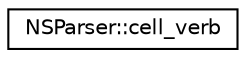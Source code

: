 digraph "Graphical Class Hierarchy"
{
  edge [fontname="Helvetica",fontsize="10",labelfontname="Helvetica",labelfontsize="10"];
  node [fontname="Helvetica",fontsize="10",shape=record];
  rankdir="LR";
  Node1 [label="NSParser::cell_verb",height=0.2,width=0.4,color="black", fillcolor="white", style="filled",URL="$structNSParser_1_1cell__verb.html",tooltip="The cell_verb struct Структура команды передаваемая дереву для его построения "];
}
